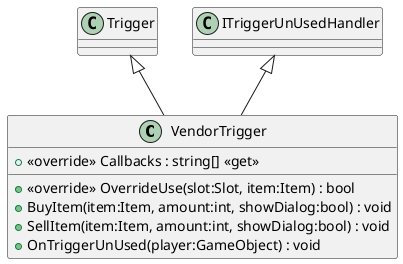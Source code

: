 @startuml
class VendorTrigger {
    + <<override>> Callbacks : string[] <<get>>
    + <<override>> OverrideUse(slot:Slot, item:Item) : bool
    + BuyItem(item:Item, amount:int, showDialog:bool) : void
    + SellItem(item:Item, amount:int, showDialog:bool) : void
    + OnTriggerUnUsed(player:GameObject) : void
}
Trigger <|-- VendorTrigger
ITriggerUnUsedHandler <|-- VendorTrigger
@enduml
